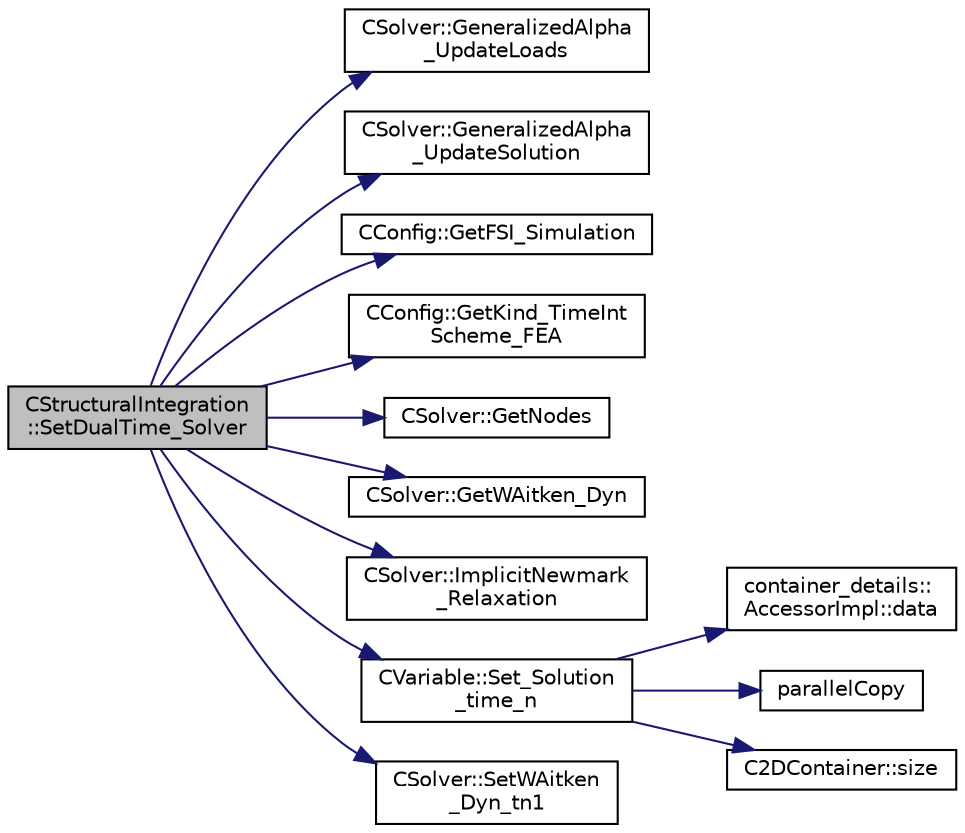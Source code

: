 digraph "CStructuralIntegration::SetDualTime_Solver"
{
 // LATEX_PDF_SIZE
  edge [fontname="Helvetica",fontsize="10",labelfontname="Helvetica",labelfontsize="10"];
  node [fontname="Helvetica",fontsize="10",shape=record];
  rankdir="LR";
  Node1 [label="CStructuralIntegration\l::SetDualTime_Solver",height=0.2,width=0.4,color="black", fillcolor="grey75", style="filled", fontcolor="black",tooltip="Save the solution at different time steps, and reset certain fields for the next timestep."];
  Node1 -> Node2 [color="midnightblue",fontsize="10",style="solid",fontname="Helvetica"];
  Node2 [label="CSolver::GeneralizedAlpha\l_UpdateLoads",height=0.2,width=0.4,color="black", fillcolor="white", style="filled",URL="$classCSolver.html#a132ad22ea25f96f9eff45f319dab91df",tooltip="A virtual member."];
  Node1 -> Node3 [color="midnightblue",fontsize="10",style="solid",fontname="Helvetica"];
  Node3 [label="CSolver::GeneralizedAlpha\l_UpdateSolution",height=0.2,width=0.4,color="black", fillcolor="white", style="filled",URL="$classCSolver.html#ab840f66d53bebbdcefd00a5df37854dc",tooltip="A virtual member."];
  Node1 -> Node4 [color="midnightblue",fontsize="10",style="solid",fontname="Helvetica"];
  Node4 [label="CConfig::GetFSI_Simulation",height=0.2,width=0.4,color="black", fillcolor="white", style="filled",URL="$classCConfig.html#ab3fdf060d59e990ed2e9418e8df56ad7",tooltip="Check if the simulation we are running is a FSI simulation."];
  Node1 -> Node5 [color="midnightblue",fontsize="10",style="solid",fontname="Helvetica"];
  Node5 [label="CConfig::GetKind_TimeInt\lScheme_FEA",height=0.2,width=0.4,color="black", fillcolor="white", style="filled",URL="$classCConfig.html#a798db1b852455fa86d9d04098a3ccf19",tooltip="Get the kind of integration scheme (explicit or implicit) for the flow equations."];
  Node1 -> Node6 [color="midnightblue",fontsize="10",style="solid",fontname="Helvetica"];
  Node6 [label="CSolver::GetNodes",height=0.2,width=0.4,color="black", fillcolor="white", style="filled",URL="$classCSolver.html#af3198e52a2ea377bb765647b5e697197",tooltip="Allow outside access to the nodes of the solver, containing conservatives, primitives,..."];
  Node1 -> Node7 [color="midnightblue",fontsize="10",style="solid",fontname="Helvetica"];
  Node7 [label="CSolver::GetWAitken_Dyn",height=0.2,width=0.4,color="black", fillcolor="white", style="filled",URL="$classCSolver.html#a27d4e0baeb3791d0f1b77385d822dc2e",tooltip="A virtual member."];
  Node1 -> Node8 [color="midnightblue",fontsize="10",style="solid",fontname="Helvetica"];
  Node8 [label="CSolver::ImplicitNewmark\l_Relaxation",height=0.2,width=0.4,color="black", fillcolor="white", style="filled",URL="$classCSolver.html#af57ab4cc92d03225c6bfc791efbd06ea",tooltip="A virtual member."];
  Node1 -> Node9 [color="midnightblue",fontsize="10",style="solid",fontname="Helvetica"];
  Node9 [label="CVariable::Set_Solution\l_time_n",height=0.2,width=0.4,color="black", fillcolor="white", style="filled",URL="$classCVariable.html#abf55f051089ec13d9c0422ed3389a9dc",tooltip="Set the variable solution at time n."];
  Node9 -> Node10 [color="midnightblue",fontsize="10",style="solid",fontname="Helvetica"];
  Node10 [label="container_details::\lAccessorImpl::data",height=0.2,width=0.4,color="black", fillcolor="white", style="filled",URL="$classcontainer__details_1_1AccessorImpl.html#a5b5318f7212e57c13e464c398f74b3d5",tooltip=" "];
  Node9 -> Node11 [color="midnightblue",fontsize="10",style="solid",fontname="Helvetica"];
  Node11 [label="parallelCopy",height=0.2,width=0.4,color="black", fillcolor="white", style="filled",URL="$omp__structure_8hpp.html#a3af8b37ed645164f4c3441fa75e5fa76",tooltip="Copy data from one array-like object to another in parallel."];
  Node9 -> Node12 [color="midnightblue",fontsize="10",style="solid",fontname="Helvetica"];
  Node12 [label="C2DContainer::size",height=0.2,width=0.4,color="black", fillcolor="white", style="filled",URL="$classC2DContainer.html#a8278113dbcf54123f9852e7e44583759",tooltip=" "];
  Node1 -> Node13 [color="midnightblue",fontsize="10",style="solid",fontname="Helvetica"];
  Node13 [label="CSolver::SetWAitken\l_Dyn_tn1",height=0.2,width=0.4,color="black", fillcolor="white", style="filled",URL="$classCSolver.html#abf78e16bbb286b51fc5c08660ae219ba",tooltip="A virtual member."];
}
